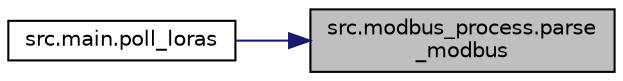digraph "src.modbus_process.parse_modbus"
{
 // LATEX_PDF_SIZE
  edge [fontname="Helvetica",fontsize="10",labelfontname="Helvetica",labelfontsize="10"];
  node [fontname="Helvetica",fontsize="10",shape=record];
  rankdir="RL";
  Node1 [label="src.modbus_process.parse\l_modbus",height=0.2,width=0.4,color="black", fillcolor="grey75", style="filled", fontcolor="black",tooltip="Verify errors in the data unity and send the received data."];
  Node1 -> Node2 [dir="back",color="midnightblue",fontsize="10",style="solid",fontname="Helvetica"];
  Node2 [label="src.main.poll_loras",height=0.2,width=0.4,color="black", fillcolor="white", style="filled",URL="$namespacesrc_1_1main.html#acf663247c1254557f40099529314e804",tooltip="Search and set meters characteristics and then update them in the database."];
}
